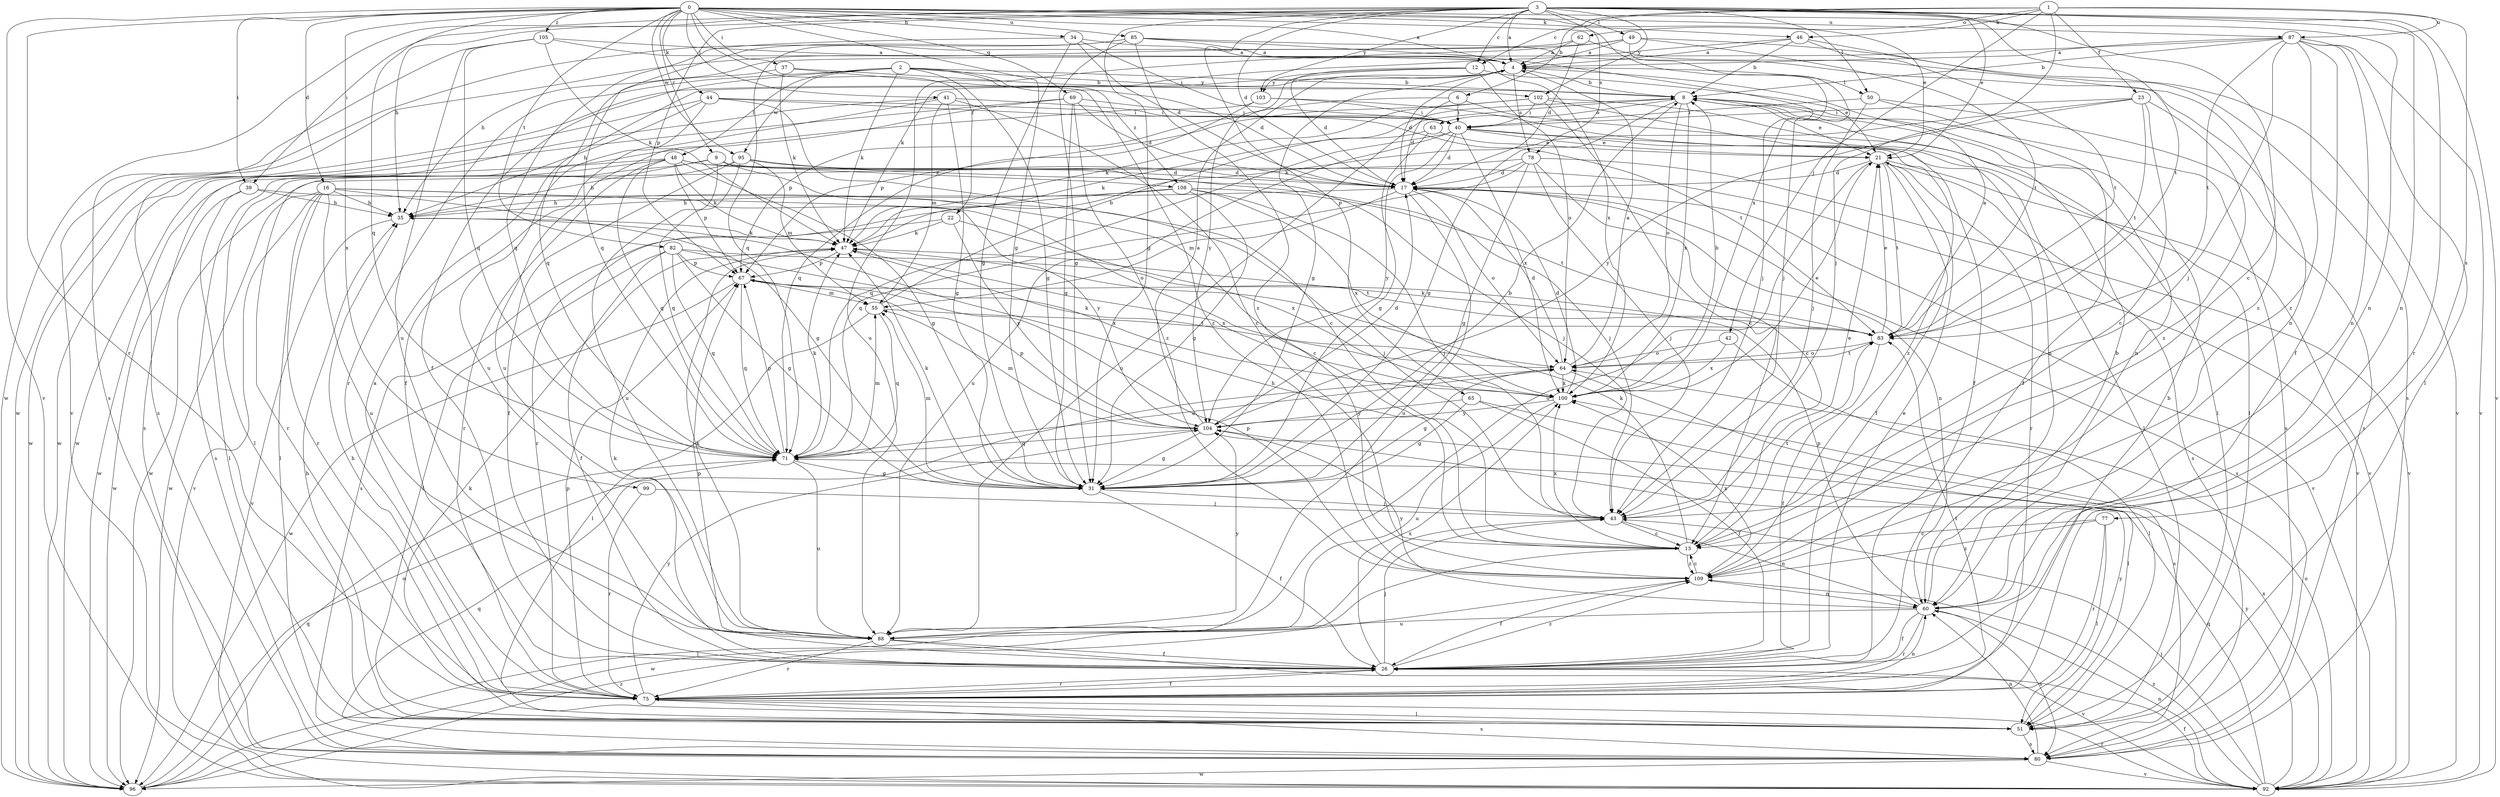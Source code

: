 strict digraph  {
0;
1;
2;
3;
4;
6;
8;
9;
12;
13;
16;
17;
21;
22;
23;
26;
31;
34;
35;
37;
39;
40;
41;
42;
43;
44;
46;
47;
48;
49;
50;
51;
55;
60;
62;
63;
64;
65;
67;
69;
71;
75;
77;
78;
80;
82;
83;
85;
87;
88;
92;
95;
96;
99;
100;
102;
103;
104;
105;
108;
109;
0 -> 4  [label=a];
0 -> 9  [label=c];
0 -> 16  [label=d];
0 -> 21  [label=e];
0 -> 22  [label=f];
0 -> 31  [label=g];
0 -> 34  [label=h];
0 -> 37  [label=i];
0 -> 39  [label=i];
0 -> 41  [label=j];
0 -> 44  [label=k];
0 -> 46  [label=k];
0 -> 60  [label=n];
0 -> 69  [label=q];
0 -> 71  [label=q];
0 -> 75  [label=r];
0 -> 82  [label=t];
0 -> 85  [label=u];
0 -> 87  [label=u];
0 -> 92  [label=v];
0 -> 95  [label=w];
0 -> 99  [label=x];
0 -> 100  [label=x];
0 -> 105  [label=z];
1 -> 6  [label=b];
1 -> 12  [label=c];
1 -> 23  [label=f];
1 -> 42  [label=j];
1 -> 43  [label=j];
1 -> 46  [label=k];
1 -> 62  [label=o];
1 -> 77  [label=s];
1 -> 87  [label=u];
2 -> 8  [label=b];
2 -> 17  [label=d];
2 -> 26  [label=f];
2 -> 31  [label=g];
2 -> 47  [label=k];
2 -> 48  [label=l];
2 -> 75  [label=r];
2 -> 95  [label=w];
2 -> 102  [label=y];
2 -> 108  [label=z];
3 -> 4  [label=a];
3 -> 12  [label=c];
3 -> 13  [label=c];
3 -> 17  [label=d];
3 -> 21  [label=e];
3 -> 31  [label=g];
3 -> 35  [label=h];
3 -> 39  [label=i];
3 -> 49  [label=l];
3 -> 50  [label=l];
3 -> 60  [label=n];
3 -> 65  [label=p];
3 -> 67  [label=p];
3 -> 75  [label=r];
3 -> 78  [label=s];
3 -> 83  [label=t];
3 -> 92  [label=v];
3 -> 96  [label=w];
3 -> 102  [label=y];
3 -> 103  [label=y];
4 -> 8  [label=b];
4 -> 17  [label=d];
4 -> 31  [label=g];
4 -> 50  [label=l];
4 -> 78  [label=s];
4 -> 80  [label=s];
6 -> 17  [label=d];
6 -> 40  [label=i];
6 -> 51  [label=l];
6 -> 67  [label=p];
8 -> 21  [label=e];
8 -> 31  [label=g];
8 -> 60  [label=n];
8 -> 63  [label=o];
8 -> 64  [label=o];
8 -> 80  [label=s];
8 -> 88  [label=u];
8 -> 100  [label=x];
9 -> 13  [label=c];
9 -> 35  [label=h];
9 -> 43  [label=j];
9 -> 75  [label=r];
9 -> 88  [label=u];
9 -> 108  [label=z];
12 -> 17  [label=d];
12 -> 21  [label=e];
12 -> 64  [label=o];
12 -> 103  [label=y];
12 -> 104  [label=y];
13 -> 35  [label=h];
13 -> 47  [label=k];
13 -> 83  [label=t];
13 -> 96  [label=w];
13 -> 100  [label=x];
13 -> 109  [label=z];
16 -> 31  [label=g];
16 -> 35  [label=h];
16 -> 51  [label=l];
16 -> 64  [label=o];
16 -> 75  [label=r];
16 -> 88  [label=u];
16 -> 92  [label=v];
16 -> 96  [label=w];
16 -> 104  [label=y];
17 -> 35  [label=h];
17 -> 55  [label=m];
17 -> 60  [label=n];
17 -> 64  [label=o];
17 -> 80  [label=s];
17 -> 88  [label=u];
17 -> 92  [label=v];
21 -> 17  [label=d];
21 -> 26  [label=f];
21 -> 75  [label=r];
21 -> 80  [label=s];
21 -> 83  [label=t];
21 -> 88  [label=u];
21 -> 92  [label=v];
22 -> 47  [label=k];
22 -> 80  [label=s];
22 -> 100  [label=x];
22 -> 104  [label=y];
23 -> 13  [label=c];
23 -> 40  [label=i];
23 -> 47  [label=k];
23 -> 83  [label=t];
23 -> 104  [label=y];
23 -> 109  [label=z];
26 -> 21  [label=e];
26 -> 43  [label=j];
26 -> 47  [label=k];
26 -> 67  [label=p];
26 -> 75  [label=r];
26 -> 100  [label=x];
26 -> 109  [label=z];
31 -> 8  [label=b];
31 -> 26  [label=f];
31 -> 43  [label=j];
31 -> 47  [label=k];
31 -> 55  [label=m];
34 -> 4  [label=a];
34 -> 17  [label=d];
34 -> 31  [label=g];
34 -> 40  [label=i];
34 -> 71  [label=q];
35 -> 47  [label=k];
35 -> 92  [label=v];
37 -> 8  [label=b];
37 -> 47  [label=k];
37 -> 71  [label=q];
37 -> 109  [label=z];
39 -> 35  [label=h];
39 -> 43  [label=j];
39 -> 51  [label=l];
39 -> 96  [label=w];
40 -> 17  [label=d];
40 -> 21  [label=e];
40 -> 51  [label=l];
40 -> 71  [label=q];
40 -> 88  [label=u];
40 -> 100  [label=x];
40 -> 104  [label=y];
40 -> 109  [label=z];
41 -> 13  [label=c];
41 -> 26  [label=f];
41 -> 31  [label=g];
41 -> 40  [label=i];
41 -> 55  [label=m];
41 -> 80  [label=s];
42 -> 51  [label=l];
42 -> 64  [label=o];
42 -> 100  [label=x];
43 -> 13  [label=c];
43 -> 21  [label=e];
43 -> 60  [label=n];
44 -> 13  [label=c];
44 -> 35  [label=h];
44 -> 40  [label=i];
44 -> 83  [label=t];
44 -> 88  [label=u];
44 -> 96  [label=w];
46 -> 4  [label=a];
46 -> 8  [label=b];
46 -> 47  [label=k];
46 -> 80  [label=s];
46 -> 83  [label=t];
47 -> 67  [label=p];
47 -> 100  [label=x];
48 -> 17  [label=d];
48 -> 31  [label=g];
48 -> 47  [label=k];
48 -> 51  [label=l];
48 -> 67  [label=p];
48 -> 71  [label=q];
48 -> 75  [label=r];
48 -> 80  [label=s];
48 -> 92  [label=v];
49 -> 4  [label=a];
49 -> 43  [label=j];
49 -> 83  [label=t];
49 -> 88  [label=u];
49 -> 92  [label=v];
49 -> 96  [label=w];
50 -> 26  [label=f];
50 -> 40  [label=i];
50 -> 43  [label=j];
50 -> 80  [label=s];
51 -> 35  [label=h];
51 -> 47  [label=k];
51 -> 80  [label=s];
51 -> 104  [label=y];
55 -> 8  [label=b];
55 -> 51  [label=l];
55 -> 71  [label=q];
55 -> 83  [label=t];
60 -> 8  [label=b];
60 -> 26  [label=f];
60 -> 67  [label=p];
60 -> 75  [label=r];
60 -> 80  [label=s];
60 -> 88  [label=u];
60 -> 104  [label=y];
62 -> 4  [label=a];
62 -> 17  [label=d];
62 -> 71  [label=q];
62 -> 109  [label=z];
63 -> 21  [label=e];
63 -> 31  [label=g];
63 -> 47  [label=k];
64 -> 4  [label=a];
64 -> 17  [label=d];
64 -> 31  [label=g];
64 -> 47  [label=k];
64 -> 80  [label=s];
64 -> 83  [label=t];
64 -> 100  [label=x];
65 -> 26  [label=f];
65 -> 31  [label=g];
65 -> 51  [label=l];
65 -> 104  [label=y];
67 -> 55  [label=m];
67 -> 71  [label=q];
67 -> 96  [label=w];
69 -> 17  [label=d];
69 -> 31  [label=g];
69 -> 40  [label=i];
69 -> 88  [label=u];
69 -> 96  [label=w];
69 -> 109  [label=z];
71 -> 31  [label=g];
71 -> 47  [label=k];
71 -> 55  [label=m];
71 -> 64  [label=o];
71 -> 67  [label=p];
71 -> 88  [label=u];
75 -> 4  [label=a];
75 -> 8  [label=b];
75 -> 26  [label=f];
75 -> 35  [label=h];
75 -> 51  [label=l];
75 -> 60  [label=n];
75 -> 67  [label=p];
75 -> 80  [label=s];
75 -> 83  [label=t];
75 -> 104  [label=y];
77 -> 13  [label=c];
77 -> 51  [label=l];
77 -> 75  [label=r];
77 -> 109  [label=z];
78 -> 13  [label=c];
78 -> 17  [label=d];
78 -> 31  [label=g];
78 -> 43  [label=j];
78 -> 71  [label=q];
78 -> 92  [label=v];
78 -> 96  [label=w];
80 -> 60  [label=n];
80 -> 71  [label=q];
80 -> 92  [label=v];
80 -> 96  [label=w];
82 -> 26  [label=f];
82 -> 31  [label=g];
82 -> 51  [label=l];
82 -> 67  [label=p];
82 -> 71  [label=q];
82 -> 83  [label=t];
82 -> 100  [label=x];
83 -> 4  [label=a];
83 -> 21  [label=e];
83 -> 26  [label=f];
83 -> 47  [label=k];
83 -> 64  [label=o];
85 -> 4  [label=a];
85 -> 31  [label=g];
85 -> 43  [label=j];
85 -> 60  [label=n];
85 -> 71  [label=q];
85 -> 92  [label=v];
85 -> 109  [label=z];
87 -> 4  [label=a];
87 -> 8  [label=b];
87 -> 26  [label=f];
87 -> 35  [label=h];
87 -> 43  [label=j];
87 -> 51  [label=l];
87 -> 60  [label=n];
87 -> 83  [label=t];
87 -> 92  [label=v];
87 -> 109  [label=z];
88 -> 26  [label=f];
88 -> 47  [label=k];
88 -> 75  [label=r];
88 -> 92  [label=v];
88 -> 104  [label=y];
92 -> 26  [label=f];
92 -> 43  [label=j];
92 -> 60  [label=n];
92 -> 64  [label=o];
92 -> 71  [label=q];
92 -> 75  [label=r];
92 -> 100  [label=x];
92 -> 104  [label=y];
92 -> 109  [label=z];
95 -> 17  [label=d];
95 -> 26  [label=f];
95 -> 43  [label=j];
95 -> 55  [label=m];
95 -> 71  [label=q];
95 -> 96  [label=w];
96 -> 43  [label=j];
96 -> 64  [label=o];
96 -> 71  [label=q];
96 -> 109  [label=z];
99 -> 43  [label=j];
99 -> 75  [label=r];
100 -> 8  [label=b];
100 -> 17  [label=d];
100 -> 21  [label=e];
100 -> 88  [label=u];
100 -> 104  [label=y];
102 -> 13  [label=c];
102 -> 40  [label=i];
102 -> 47  [label=k];
102 -> 51  [label=l];
102 -> 60  [label=n];
102 -> 67  [label=p];
103 -> 26  [label=f];
103 -> 40  [label=i];
103 -> 71  [label=q];
103 -> 96  [label=w];
104 -> 4  [label=a];
104 -> 17  [label=d];
104 -> 31  [label=g];
104 -> 55  [label=m];
104 -> 67  [label=p];
104 -> 71  [label=q];
105 -> 4  [label=a];
105 -> 47  [label=k];
105 -> 71  [label=q];
105 -> 80  [label=s];
105 -> 88  [label=u];
105 -> 100  [label=x];
108 -> 31  [label=g];
108 -> 35  [label=h];
108 -> 43  [label=j];
108 -> 75  [label=r];
108 -> 83  [label=t];
108 -> 100  [label=x];
109 -> 13  [label=c];
109 -> 26  [label=f];
109 -> 60  [label=n];
109 -> 67  [label=p];
109 -> 100  [label=x];
}
